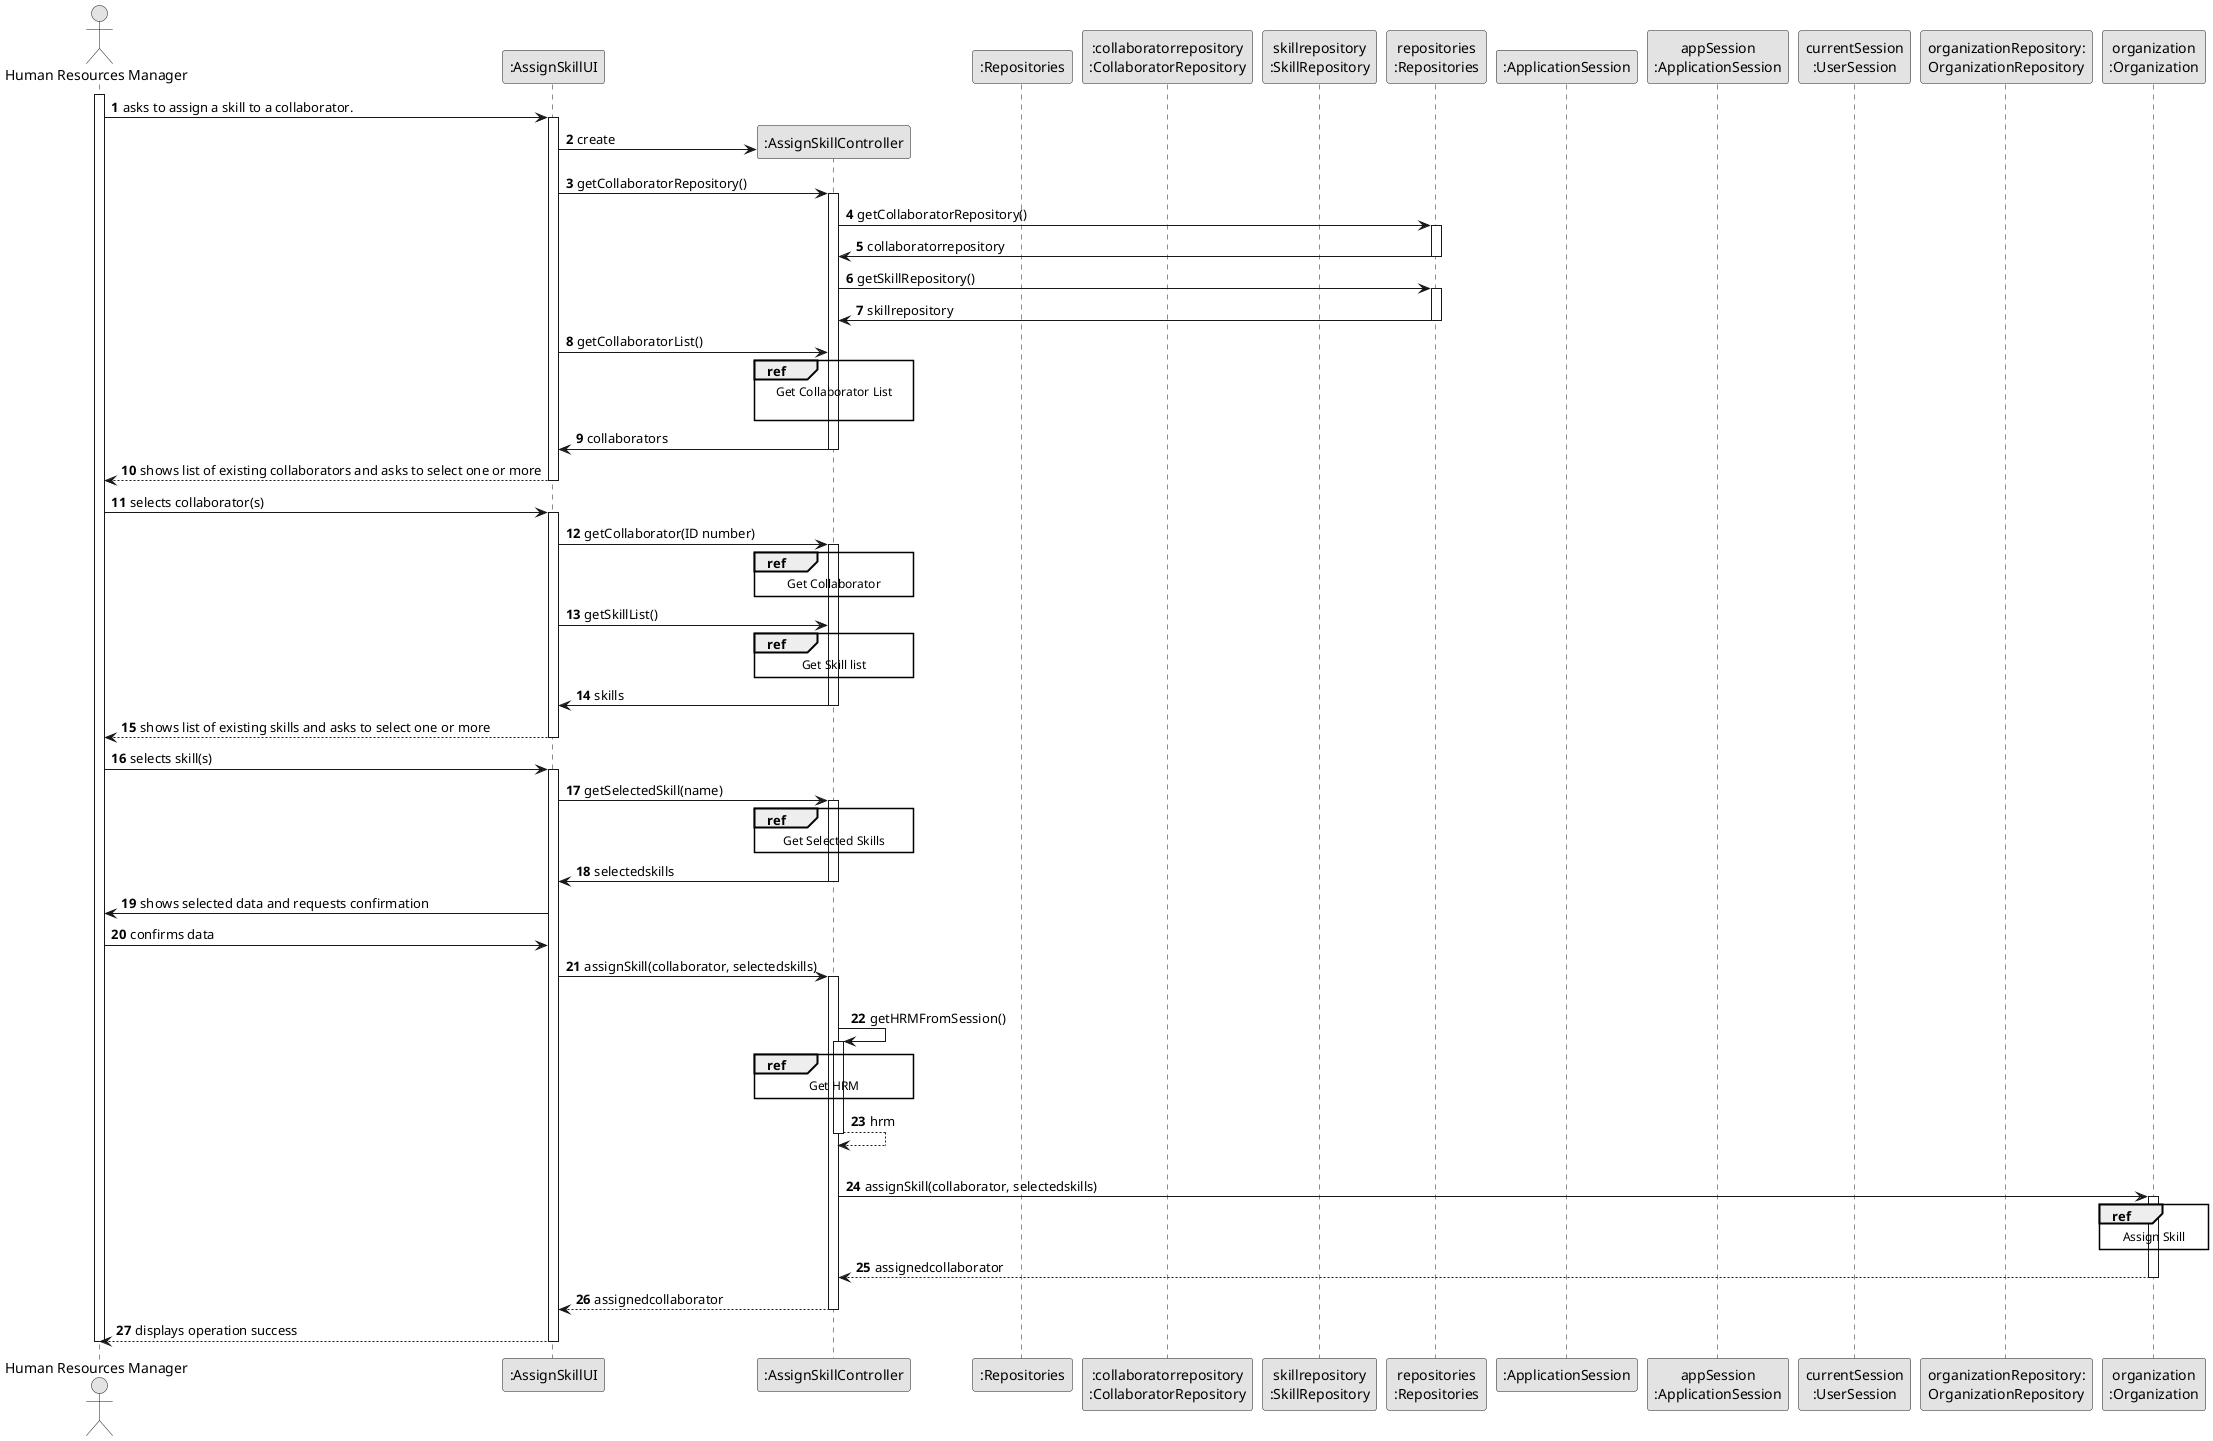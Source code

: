 @startuml
skinparam monochrome true
skinparam packageStyle rectangle
skinparam shadowing false

autonumber

'hide footbox
actor "Human Resources Manager" as ADM
participant ":AssignSkillUI" as UI
participant ":AssignSkillController" as CTRL
participant ":Repositories" as RepositorySingleton
participant ":collaboratorrepository\n:CollaboratorRepository" as CR
participant "skillrepository\n:SkillRepository" as SR
participant "repositories\n:Repositories" as PLAT
participant ":ApplicationSession" as _APP
participant "appSession\n:ApplicationSession" as APP
participant "currentSession\n:UserSession" as SESSAO
participant "organizationRepository:\nOrganizationRepository" as OrganizationRepository
participant "organization\n:Organization" as ORG

activate ADM

        ADM -> UI : asks to assign a skill to a collaborator.

        activate UI

'            UI --> ADM : requests data (name)
            'create CTRL
            UI -> CTRL** : create

                         UI -> CTRL : getCollaboratorRepository()
                         activate CTRL

                                 CTRL -> PLAT : getCollaboratorRepository()
                                         activate PLAT

                                     PLAT -> CTRL : collaboratorrepository
                                     deactivate PLAT

                                 CTRL -> PLAT : getSkillRepository()
                                         activate PLAT

                                     PLAT -> CTRL : skillrepository
                                     deactivate PLAT

        UI -> CTRL: getCollaboratorList()
        ref over CTRL
        Get Collaborator List

        end

        CTRL -> UI: collaborators
        deactivate CTRL

    UI --> ADM : shows list of existing collaborators and asks to select one or more
    deactivate UI

    ADM -> UI : selects collaborator(s)
    activate UI



        UI -> CTRL : getCollaborator(ID number)
        activate CTRL

        ref over CTRL
        Get Collaborator
        end

            UI -> CTRL: getSkillList()
        ref over CTRL
        Get Skill list
        end

        CTRL -> UI: skills
        deactivate CTRL


    UI --> ADM : shows list of existing skills and asks to select one or more
    deactivate UI


   ADM -> UI : selects skill(s)
   activate UI

        UI -> CTRL : getSelectedSkill(name)
        activate CTRL

        ref over CTRL
        Get Selected Skills
        end

        CTRL -> UI : selectedskills
        deactivate CTRL


   UI -> ADM : shows selected data and requests confirmation

   ADM -> UI : confirms data

   UI -> CTRL : assignSkill(collaborator, selectedskills)
   activate CTRL


            |||
            CTRL -> CTRL : getHRMFromSession()
            activate CTRL

                ref over CTRL
                Get HRM
                end

                CTRL --> CTRL : hrm
            deactivate CTRL

            |||
            CTRL -> ORG: assignSkill(collaborator, selectedskills)
            activate ORG



            ref over ORG
            Assign Skill
            end

                ORG --> CTRL : assignedcollaborator

            deactivate ORG

            CTRL --> UI: assignedcollaborator
            deactivate CTRL
            UI --> ADM: displays operation success
    deactivate UI

deactivate ADM

@enduml